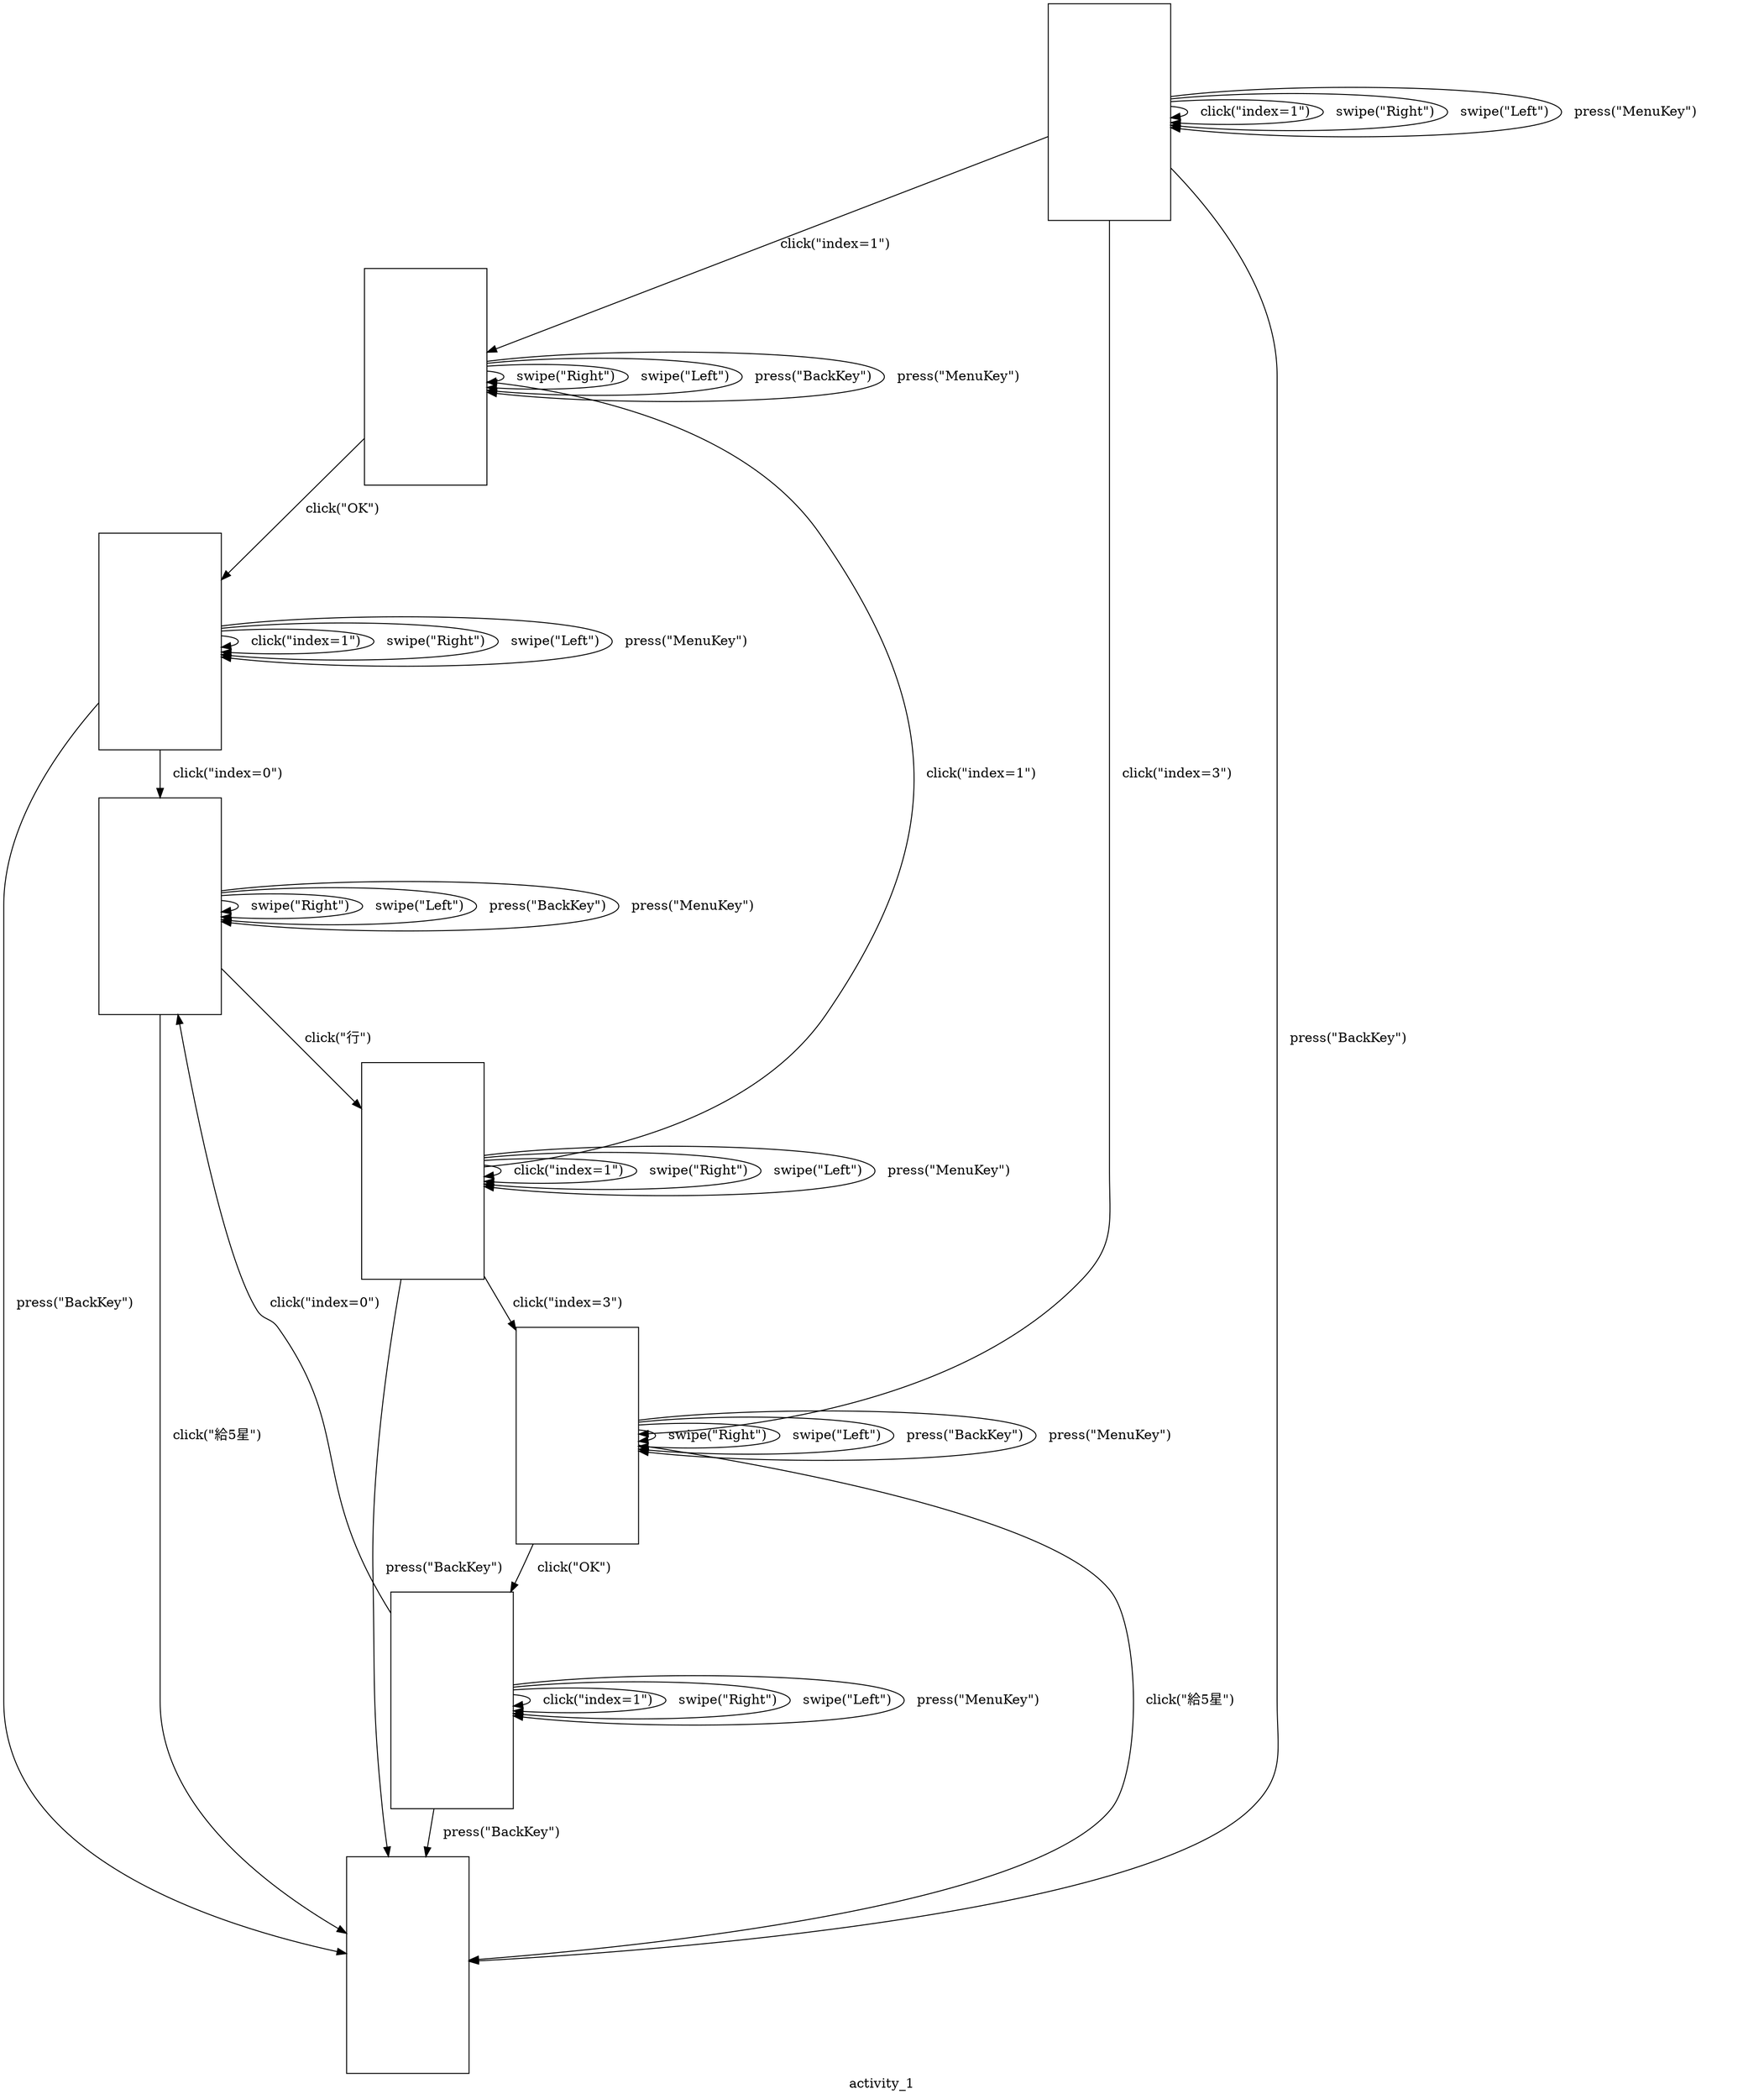 digraph g {
graph [color=red];
imagepath = "C:\Users\Roger\Desktop\workspace\AndroidCrawler\gui_pages\20150624_160547";
label = "   activity_0   ";
state_0 [label="",shape=box,fixedsize=true,width=1.8,height=3.2,image="0.png",URL="0.png"];
state_2 [label="",shape=box,fixedsize=true,width=1.8,height=3.2,image="2.png",URL="2.png"];
state_3 [label="",shape=box,fixedsize=true,width=1.8,height=3.2,image="3.png",URL="3.png"];
state_5 [label="",shape=box,fixedsize=true,width=1.8,height=3.2,image="5.png",URL="5.png"];
state_6 [label="",shape=box,fixedsize=true,width=1.8,height=3.2,image="6.png",URL="6.png"];
state_9 [label="",shape=box,fixedsize=true,width=1.8,height=3.2,image="9.png",URL="9.png"];
state_10 [label="",shape=box,fixedsize=true,width=1.8,height=3.2,image="10.png",URL="10.png"];
label = "   activity_1   ";
state_final [label="",shape=box,fixedsize=true,width=1.8,height=3.2,image="-2.png",URL="-2.png"];
state_0 -> state_0 [label = "   click(\"index=1\")   "];
state_0 -> state_2 [label = "   click(\"index=1\")   "];
state_0 -> state_9 [label = "   click(\"index=3\")   "];
state_0 -> state_0 [label = "   swipe(\"Right\")   "];
state_0 -> state_0 [label = "   swipe(\"Left\")   "];
state_0 -> state_0 [label = "   press(\"MenuKey\")   "];
state_0 -> state_final [label = "   press(\"BackKey\")   "];
state_2 -> state_3 [label = "   click(\"OK\")   "];
state_2 -> state_2 [label = "   swipe(\"Right\")   "];
state_2 -> state_2 [label = "   swipe(\"Left\")   "];
state_2 -> state_2 [label = "   press(\"BackKey\")   "];
state_2 -> state_2 [label = "   press(\"MenuKey\")   "];
state_3 -> state_3 [label = "   click(\"index=1\")   "];
state_3 -> state_5 [label = "   click(\"index=0\")   "];
state_3 -> state_3 [label = "   swipe(\"Right\")   "];
state_3 -> state_3 [label = "   swipe(\"Left\")   "];
state_3 -> state_3 [label = "   press(\"MenuKey\")   "];
state_3 -> state_final [label = "   press(\"BackKey\")   "];
state_5 -> state_6 [label = "   click(\"行\")   "];
state_5 -> state_5 [label = "   swipe(\"Right\")   "];
state_5 -> state_5 [label = "   swipe(\"Left\")   "];
state_5 -> state_5 [label = "   press(\"BackKey\")   "];
state_5 -> state_5 [label = "   press(\"MenuKey\")   "];
state_5 -> state_final [label = "   click(\"給5星\")   "];
state_6 -> state_6 [label = "   click(\"index=1\")   "];
state_6 -> state_2 [label = "   click(\"index=1\")   "];
state_6 -> state_9 [label = "   click(\"index=3\")   "];
state_6 -> state_6 [label = "   swipe(\"Right\")   "];
state_6 -> state_6 [label = "   swipe(\"Left\")   "];
state_6 -> state_6 [label = "   press(\"MenuKey\")   "];
state_6 -> state_final [label = "   press(\"BackKey\")   "];
state_9 -> state_10 [label = "   click(\"OK\")   "];
state_9 -> state_9 [label = "   swipe(\"Right\")   "];
state_9 -> state_9 [label = "   swipe(\"Left\")   "];
state_9 -> state_9 [label = "   press(\"BackKey\")   "];
state_9 -> state_9 [label = "   press(\"MenuKey\")   "];
state_9 -> state_final [label = "   click(\"給5星\")   "];
state_10 -> state_10 [label = "   click(\"index=1\")   "];
state_10 -> state_5 [label = "   click(\"index=0\")   "];
state_10 -> state_10 [label = "   swipe(\"Right\")   "];
state_10 -> state_10 [label = "   swipe(\"Left\")   "];
state_10 -> state_10 [label = "   press(\"MenuKey\")   "];
state_10 -> state_final [label = "   press(\"BackKey\")   "];
}
